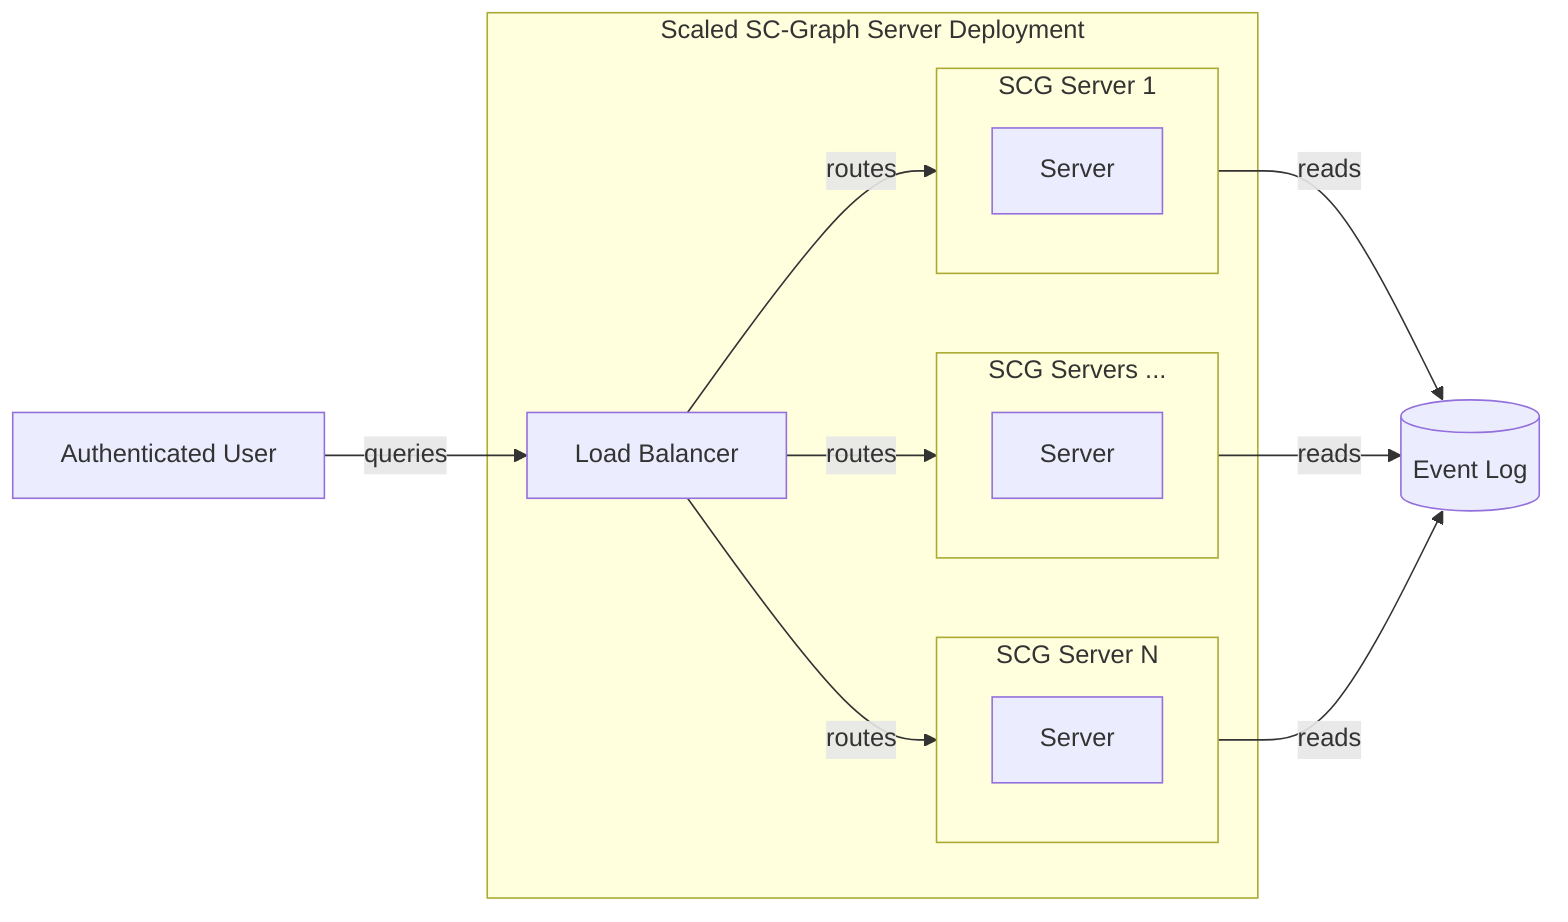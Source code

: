 graph LR
    U[Authenticated User]
    subgraph SC[Scaled SC-Graph Server Deployment]
        subgraph A1[SCG Server 1]
            S1[Server]
        end
        subgraph Ax[SCG Servers ...]
            SX[Server]
        end
        subgraph AN[SCG Server N]
            SN[Server]
        end

        LB[Load Balancer]
    end
    K[(Event Log)]

    U -- queries --> LB
    LB -- routes --> A1
    LB -- routes --> Ax
    LB -- routes --> AN
    A1 -- reads --> K
    Ax -- reads --> K
    AN -- reads --> K